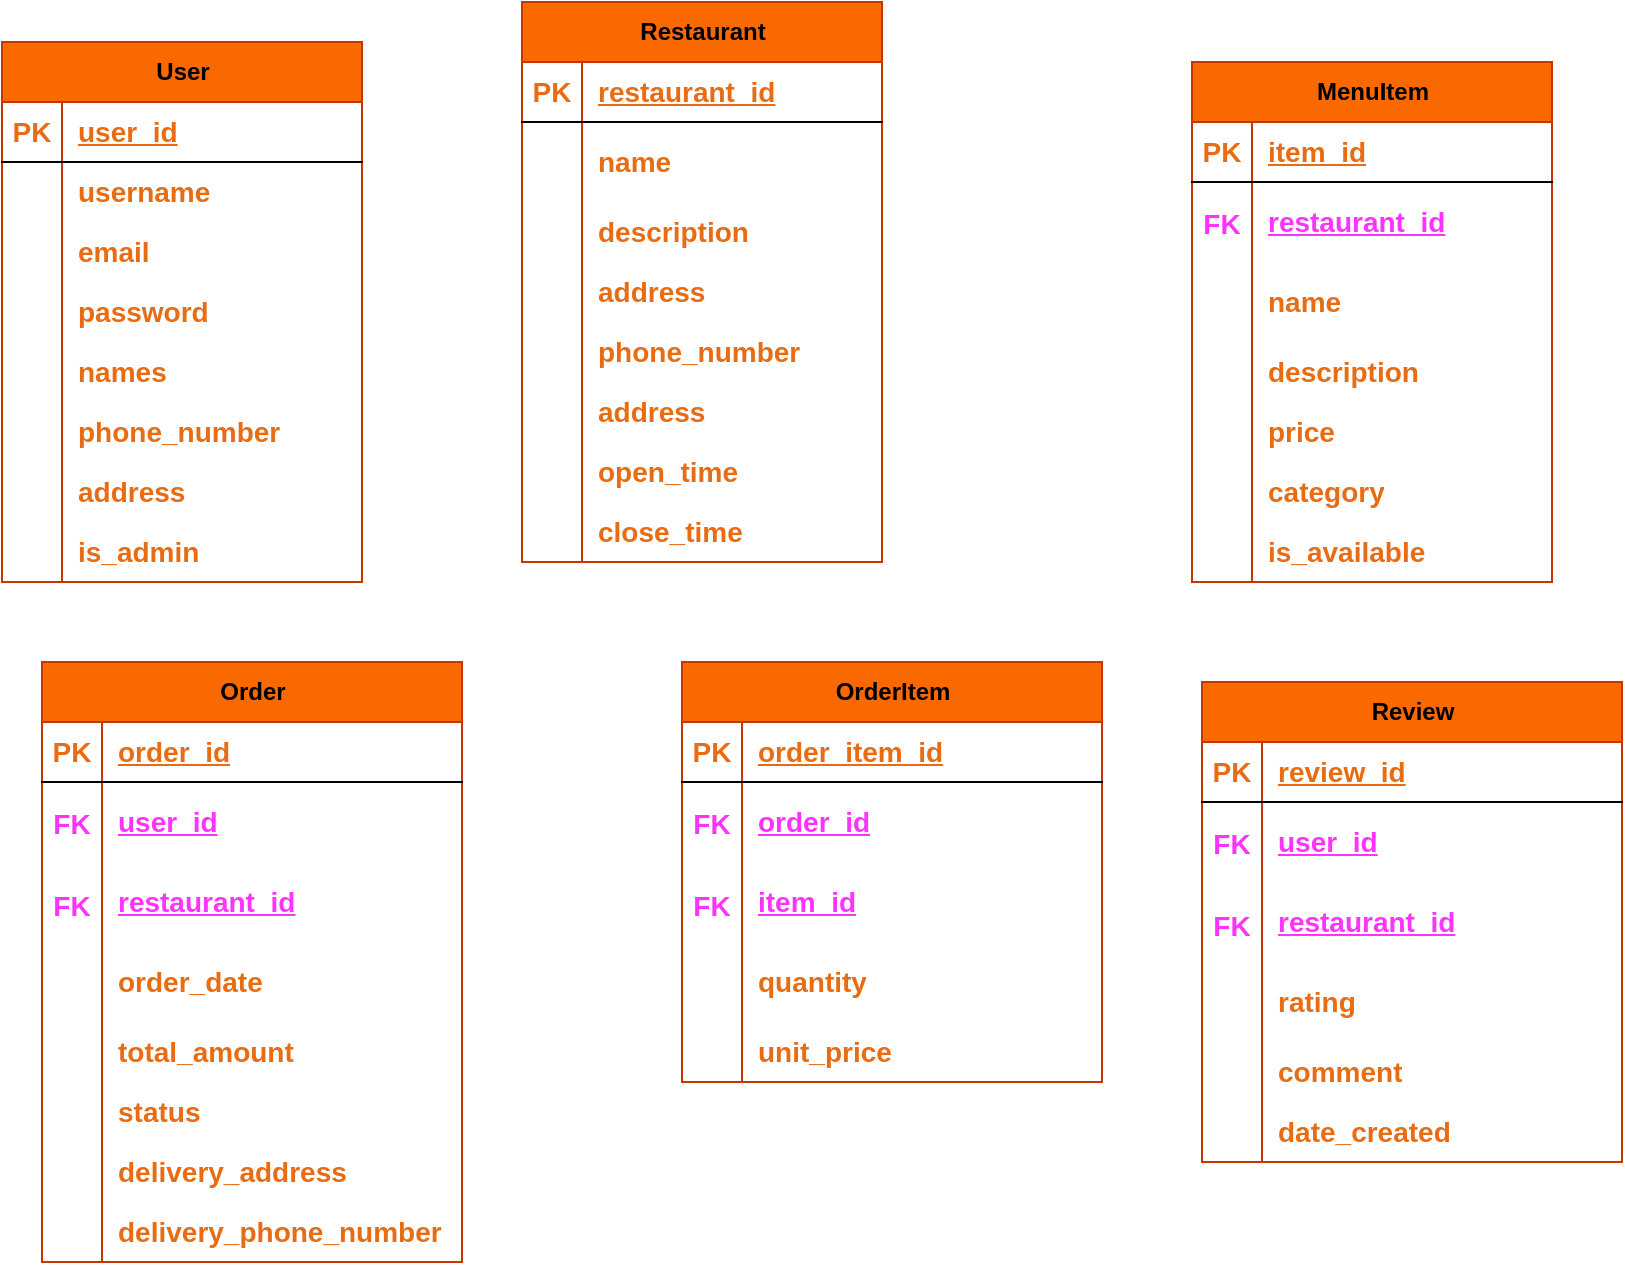 <mxfile version="24.2.3" type="github">
  <diagram name="Page-1" id="444TVeX7aOI_vazG1xCr">
    <mxGraphModel dx="1434" dy="738" grid="1" gridSize="10" guides="1" tooltips="1" connect="1" arrows="1" fold="1" page="1" pageScale="1" pageWidth="1169" pageHeight="827" math="0" shadow="0">
      <root>
        <mxCell id="0" />
        <mxCell id="1" parent="0" />
        <mxCell id="iY4X06cy9i-8JK4xwZam-1" value="User" style="shape=table;startSize=30;container=1;collapsible=1;childLayout=tableLayout;fixedRows=1;rowLines=0;fontStyle=1;align=center;resizeLast=1;html=1;fillColor=#fa6800;strokeColor=#C73500;fontColor=#000000;" vertex="1" parent="1">
          <mxGeometry x="70" y="90" width="180" height="270" as="geometry">
            <mxRectangle x="70" y="90" width="70" height="30" as="alternateBounds" />
          </mxGeometry>
        </mxCell>
        <mxCell id="iY4X06cy9i-8JK4xwZam-2" value="" style="shape=tableRow;horizontal=0;startSize=0;swimlaneHead=0;swimlaneBody=0;fillColor=none;collapsible=0;dropTarget=0;points=[[0,0.5],[1,0.5]];portConstraint=eastwest;top=0;left=0;right=0;bottom=1;" vertex="1" parent="iY4X06cy9i-8JK4xwZam-1">
          <mxGeometry y="30" width="180" height="30" as="geometry" />
        </mxCell>
        <mxCell id="iY4X06cy9i-8JK4xwZam-3" value="PK" style="shape=partialRectangle;connectable=0;fillColor=none;top=0;left=0;bottom=0;right=0;fontStyle=1;overflow=hidden;whiteSpace=wrap;html=1;fontColor=#e96b12;fontSize=14;" vertex="1" parent="iY4X06cy9i-8JK4xwZam-2">
          <mxGeometry width="30" height="30" as="geometry">
            <mxRectangle width="30" height="30" as="alternateBounds" />
          </mxGeometry>
        </mxCell>
        <mxCell id="iY4X06cy9i-8JK4xwZam-4" value="user_id" style="shape=partialRectangle;connectable=0;fillColor=none;top=0;left=0;bottom=0;right=0;align=left;spacingLeft=6;fontStyle=5;overflow=hidden;whiteSpace=wrap;html=1;fontColor=#e96b12;fontSize=14;" vertex="1" parent="iY4X06cy9i-8JK4xwZam-2">
          <mxGeometry x="30" width="150" height="30" as="geometry">
            <mxRectangle width="150" height="30" as="alternateBounds" />
          </mxGeometry>
        </mxCell>
        <mxCell id="iY4X06cy9i-8JK4xwZam-5" value="" style="shape=tableRow;horizontal=0;startSize=0;swimlaneHead=0;swimlaneBody=0;fillColor=none;collapsible=0;dropTarget=0;points=[[0,0.5],[1,0.5]];portConstraint=eastwest;top=0;left=0;right=0;bottom=0;" vertex="1" parent="iY4X06cy9i-8JK4xwZam-1">
          <mxGeometry y="60" width="180" height="30" as="geometry" />
        </mxCell>
        <mxCell id="iY4X06cy9i-8JK4xwZam-6" value="" style="shape=partialRectangle;connectable=0;fillColor=none;top=0;left=0;bottom=0;right=0;editable=1;overflow=hidden;whiteSpace=wrap;html=1;" vertex="1" parent="iY4X06cy9i-8JK4xwZam-5">
          <mxGeometry width="30" height="30" as="geometry">
            <mxRectangle width="30" height="30" as="alternateBounds" />
          </mxGeometry>
        </mxCell>
        <mxCell id="iY4X06cy9i-8JK4xwZam-7" value="username" style="shape=partialRectangle;connectable=0;fillColor=none;top=0;left=0;bottom=0;right=0;align=left;spacingLeft=6;overflow=hidden;whiteSpace=wrap;html=1;fontStyle=1;fontColor=#e96b12;fontSize=14;" vertex="1" parent="iY4X06cy9i-8JK4xwZam-5">
          <mxGeometry x="30" width="150" height="30" as="geometry">
            <mxRectangle width="150" height="30" as="alternateBounds" />
          </mxGeometry>
        </mxCell>
        <mxCell id="iY4X06cy9i-8JK4xwZam-8" value="" style="shape=tableRow;horizontal=0;startSize=0;swimlaneHead=0;swimlaneBody=0;fillColor=none;collapsible=0;dropTarget=0;points=[[0,0.5],[1,0.5]];portConstraint=eastwest;top=0;left=0;right=0;bottom=0;" vertex="1" parent="iY4X06cy9i-8JK4xwZam-1">
          <mxGeometry y="90" width="180" height="30" as="geometry" />
        </mxCell>
        <mxCell id="iY4X06cy9i-8JK4xwZam-9" value="" style="shape=partialRectangle;connectable=0;fillColor=none;top=0;left=0;bottom=0;right=0;editable=1;overflow=hidden;whiteSpace=wrap;html=1;" vertex="1" parent="iY4X06cy9i-8JK4xwZam-8">
          <mxGeometry width="30" height="30" as="geometry">
            <mxRectangle width="30" height="30" as="alternateBounds" />
          </mxGeometry>
        </mxCell>
        <mxCell id="iY4X06cy9i-8JK4xwZam-10" value="email" style="shape=partialRectangle;connectable=0;fillColor=none;top=0;left=0;bottom=0;right=0;align=left;spacingLeft=6;overflow=hidden;whiteSpace=wrap;html=1;fontStyle=1;fontColor=#e96b12;fontSize=14;" vertex="1" parent="iY4X06cy9i-8JK4xwZam-8">
          <mxGeometry x="30" width="150" height="30" as="geometry">
            <mxRectangle width="150" height="30" as="alternateBounds" />
          </mxGeometry>
        </mxCell>
        <mxCell id="iY4X06cy9i-8JK4xwZam-14" value="" style="shape=tableRow;horizontal=0;startSize=0;swimlaneHead=0;swimlaneBody=0;fillColor=none;collapsible=0;dropTarget=0;points=[[0,0.5],[1,0.5]];portConstraint=eastwest;top=0;left=0;right=0;bottom=0;" vertex="1" parent="iY4X06cy9i-8JK4xwZam-1">
          <mxGeometry y="120" width="180" height="30" as="geometry" />
        </mxCell>
        <mxCell id="iY4X06cy9i-8JK4xwZam-15" value="" style="shape=partialRectangle;connectable=0;fillColor=none;top=0;left=0;bottom=0;right=0;editable=1;overflow=hidden;whiteSpace=wrap;html=1;" vertex="1" parent="iY4X06cy9i-8JK4xwZam-14">
          <mxGeometry width="30" height="30" as="geometry">
            <mxRectangle width="30" height="30" as="alternateBounds" />
          </mxGeometry>
        </mxCell>
        <mxCell id="iY4X06cy9i-8JK4xwZam-16" value="password" style="shape=partialRectangle;connectable=0;fillColor=none;top=0;left=0;bottom=0;right=0;align=left;spacingLeft=6;overflow=hidden;whiteSpace=wrap;html=1;fontStyle=1;fontColor=#e96b12;fontSize=14;" vertex="1" parent="iY4X06cy9i-8JK4xwZam-14">
          <mxGeometry x="30" width="150" height="30" as="geometry">
            <mxRectangle width="150" height="30" as="alternateBounds" />
          </mxGeometry>
        </mxCell>
        <mxCell id="iY4X06cy9i-8JK4xwZam-17" value="" style="shape=tableRow;horizontal=0;startSize=0;swimlaneHead=0;swimlaneBody=0;fillColor=none;collapsible=0;dropTarget=0;points=[[0,0.5],[1,0.5]];portConstraint=eastwest;top=0;left=0;right=0;bottom=0;" vertex="1" parent="iY4X06cy9i-8JK4xwZam-1">
          <mxGeometry y="150" width="180" height="30" as="geometry" />
        </mxCell>
        <mxCell id="iY4X06cy9i-8JK4xwZam-18" value="" style="shape=partialRectangle;connectable=0;fillColor=none;top=0;left=0;bottom=0;right=0;editable=1;overflow=hidden;whiteSpace=wrap;html=1;" vertex="1" parent="iY4X06cy9i-8JK4xwZam-17">
          <mxGeometry width="30" height="30" as="geometry">
            <mxRectangle width="30" height="30" as="alternateBounds" />
          </mxGeometry>
        </mxCell>
        <mxCell id="iY4X06cy9i-8JK4xwZam-19" value="names" style="shape=partialRectangle;connectable=0;fillColor=none;top=0;left=0;bottom=0;right=0;align=left;spacingLeft=6;overflow=hidden;whiteSpace=wrap;html=1;fontStyle=1;fontColor=#e96b12;fontSize=14;" vertex="1" parent="iY4X06cy9i-8JK4xwZam-17">
          <mxGeometry x="30" width="150" height="30" as="geometry">
            <mxRectangle width="150" height="30" as="alternateBounds" />
          </mxGeometry>
        </mxCell>
        <mxCell id="iY4X06cy9i-8JK4xwZam-20" value="" style="shape=tableRow;horizontal=0;startSize=0;swimlaneHead=0;swimlaneBody=0;fillColor=none;collapsible=0;dropTarget=0;points=[[0,0.5],[1,0.5]];portConstraint=eastwest;top=0;left=0;right=0;bottom=0;" vertex="1" parent="iY4X06cy9i-8JK4xwZam-1">
          <mxGeometry y="180" width="180" height="30" as="geometry" />
        </mxCell>
        <mxCell id="iY4X06cy9i-8JK4xwZam-21" value="" style="shape=partialRectangle;connectable=0;fillColor=none;top=0;left=0;bottom=0;right=0;editable=1;overflow=hidden;whiteSpace=wrap;html=1;" vertex="1" parent="iY4X06cy9i-8JK4xwZam-20">
          <mxGeometry width="30" height="30" as="geometry">
            <mxRectangle width="30" height="30" as="alternateBounds" />
          </mxGeometry>
        </mxCell>
        <mxCell id="iY4X06cy9i-8JK4xwZam-22" value="phone_number" style="shape=partialRectangle;connectable=0;fillColor=none;top=0;left=0;bottom=0;right=0;align=left;spacingLeft=6;overflow=hidden;whiteSpace=wrap;html=1;fontStyle=1;fontColor=#e96b12;fontSize=14;" vertex="1" parent="iY4X06cy9i-8JK4xwZam-20">
          <mxGeometry x="30" width="150" height="30" as="geometry">
            <mxRectangle width="150" height="30" as="alternateBounds" />
          </mxGeometry>
        </mxCell>
        <mxCell id="iY4X06cy9i-8JK4xwZam-11" value="" style="shape=tableRow;horizontal=0;startSize=0;swimlaneHead=0;swimlaneBody=0;fillColor=none;collapsible=0;dropTarget=0;points=[[0,0.5],[1,0.5]];portConstraint=eastwest;top=0;left=0;right=0;bottom=0;" vertex="1" parent="iY4X06cy9i-8JK4xwZam-1">
          <mxGeometry y="210" width="180" height="30" as="geometry" />
        </mxCell>
        <mxCell id="iY4X06cy9i-8JK4xwZam-12" value="" style="shape=partialRectangle;connectable=0;fillColor=none;top=0;left=0;bottom=0;right=0;editable=1;overflow=hidden;whiteSpace=wrap;html=1;" vertex="1" parent="iY4X06cy9i-8JK4xwZam-11">
          <mxGeometry width="30" height="30" as="geometry">
            <mxRectangle width="30" height="30" as="alternateBounds" />
          </mxGeometry>
        </mxCell>
        <mxCell id="iY4X06cy9i-8JK4xwZam-13" value="address" style="shape=partialRectangle;connectable=0;fillColor=none;top=0;left=0;bottom=0;right=0;align=left;spacingLeft=6;overflow=hidden;whiteSpace=wrap;html=1;fontStyle=1;fontColor=#e96b12;fontSize=14;" vertex="1" parent="iY4X06cy9i-8JK4xwZam-11">
          <mxGeometry x="30" width="150" height="30" as="geometry">
            <mxRectangle width="150" height="30" as="alternateBounds" />
          </mxGeometry>
        </mxCell>
        <mxCell id="iY4X06cy9i-8JK4xwZam-23" value="" style="shape=tableRow;horizontal=0;startSize=0;swimlaneHead=0;swimlaneBody=0;fillColor=none;collapsible=0;dropTarget=0;points=[[0,0.5],[1,0.5]];portConstraint=eastwest;top=0;left=0;right=0;bottom=0;" vertex="1" parent="iY4X06cy9i-8JK4xwZam-1">
          <mxGeometry y="240" width="180" height="30" as="geometry" />
        </mxCell>
        <mxCell id="iY4X06cy9i-8JK4xwZam-24" value="" style="shape=partialRectangle;connectable=0;fillColor=none;top=0;left=0;bottom=0;right=0;editable=1;overflow=hidden;whiteSpace=wrap;html=1;" vertex="1" parent="iY4X06cy9i-8JK4xwZam-23">
          <mxGeometry width="30" height="30" as="geometry">
            <mxRectangle width="30" height="30" as="alternateBounds" />
          </mxGeometry>
        </mxCell>
        <mxCell id="iY4X06cy9i-8JK4xwZam-25" value="is_admin" style="shape=partialRectangle;connectable=0;fillColor=none;top=0;left=0;bottom=0;right=0;align=left;spacingLeft=6;overflow=hidden;whiteSpace=wrap;html=1;fontStyle=1;fontColor=#e96b12;fontSize=14;" vertex="1" parent="iY4X06cy9i-8JK4xwZam-23">
          <mxGeometry x="30" width="150" height="30" as="geometry">
            <mxRectangle width="150" height="30" as="alternateBounds" />
          </mxGeometry>
        </mxCell>
        <mxCell id="iY4X06cy9i-8JK4xwZam-26" value="Restaurant" style="shape=table;startSize=30;container=1;collapsible=1;childLayout=tableLayout;fixedRows=1;rowLines=0;fontStyle=1;align=center;resizeLast=1;html=1;fillColor=#fa6800;strokeColor=#C73500;fontColor=#000000;" vertex="1" parent="1">
          <mxGeometry x="330" y="70" width="180" height="280" as="geometry">
            <mxRectangle x="70" y="90" width="70" height="30" as="alternateBounds" />
          </mxGeometry>
        </mxCell>
        <mxCell id="iY4X06cy9i-8JK4xwZam-27" value="" style="shape=tableRow;horizontal=0;startSize=0;swimlaneHead=0;swimlaneBody=0;fillColor=none;collapsible=0;dropTarget=0;points=[[0,0.5],[1,0.5]];portConstraint=eastwest;top=0;left=0;right=0;bottom=1;" vertex="1" parent="iY4X06cy9i-8JK4xwZam-26">
          <mxGeometry y="30" width="180" height="30" as="geometry" />
        </mxCell>
        <mxCell id="iY4X06cy9i-8JK4xwZam-28" value="PK" style="shape=partialRectangle;connectable=0;fillColor=none;top=0;left=0;bottom=0;right=0;fontStyle=1;overflow=hidden;whiteSpace=wrap;html=1;fontColor=#e96b12;fontSize=14;" vertex="1" parent="iY4X06cy9i-8JK4xwZam-27">
          <mxGeometry width="30" height="30" as="geometry">
            <mxRectangle width="30" height="30" as="alternateBounds" />
          </mxGeometry>
        </mxCell>
        <mxCell id="iY4X06cy9i-8JK4xwZam-29" value="restaurant_id" style="shape=partialRectangle;connectable=0;fillColor=none;top=0;left=0;bottom=0;right=0;align=left;spacingLeft=6;fontStyle=5;overflow=hidden;whiteSpace=wrap;html=1;fontColor=#e96b12;fontSize=14;" vertex="1" parent="iY4X06cy9i-8JK4xwZam-27">
          <mxGeometry x="30" width="150" height="30" as="geometry">
            <mxRectangle width="150" height="30" as="alternateBounds" />
          </mxGeometry>
        </mxCell>
        <mxCell id="iY4X06cy9i-8JK4xwZam-30" value="" style="shape=tableRow;horizontal=0;startSize=0;swimlaneHead=0;swimlaneBody=0;fillColor=none;collapsible=0;dropTarget=0;points=[[0,0.5],[1,0.5]];portConstraint=eastwest;top=0;left=0;right=0;bottom=0;" vertex="1" parent="iY4X06cy9i-8JK4xwZam-26">
          <mxGeometry y="60" width="180" height="40" as="geometry" />
        </mxCell>
        <mxCell id="iY4X06cy9i-8JK4xwZam-31" value="" style="shape=partialRectangle;connectable=0;fillColor=none;top=0;left=0;bottom=0;right=0;editable=1;overflow=hidden;whiteSpace=wrap;html=1;" vertex="1" parent="iY4X06cy9i-8JK4xwZam-30">
          <mxGeometry width="30" height="40" as="geometry">
            <mxRectangle width="30" height="40" as="alternateBounds" />
          </mxGeometry>
        </mxCell>
        <mxCell id="iY4X06cy9i-8JK4xwZam-32" value="name" style="shape=partialRectangle;connectable=0;fillColor=none;top=0;left=0;bottom=0;right=0;align=left;spacingLeft=6;overflow=hidden;whiteSpace=wrap;html=1;fontStyle=1;fontColor=#e96b12;fontSize=14;" vertex="1" parent="iY4X06cy9i-8JK4xwZam-30">
          <mxGeometry x="30" width="150" height="40" as="geometry">
            <mxRectangle width="150" height="40" as="alternateBounds" />
          </mxGeometry>
        </mxCell>
        <mxCell id="iY4X06cy9i-8JK4xwZam-33" value="" style="shape=tableRow;horizontal=0;startSize=0;swimlaneHead=0;swimlaneBody=0;fillColor=none;collapsible=0;dropTarget=0;points=[[0,0.5],[1,0.5]];portConstraint=eastwest;top=0;left=0;right=0;bottom=0;" vertex="1" parent="iY4X06cy9i-8JK4xwZam-26">
          <mxGeometry y="100" width="180" height="30" as="geometry" />
        </mxCell>
        <mxCell id="iY4X06cy9i-8JK4xwZam-34" value="" style="shape=partialRectangle;connectable=0;fillColor=none;top=0;left=0;bottom=0;right=0;editable=1;overflow=hidden;whiteSpace=wrap;html=1;" vertex="1" parent="iY4X06cy9i-8JK4xwZam-33">
          <mxGeometry width="30" height="30" as="geometry">
            <mxRectangle width="30" height="30" as="alternateBounds" />
          </mxGeometry>
        </mxCell>
        <mxCell id="iY4X06cy9i-8JK4xwZam-35" value="description" style="shape=partialRectangle;connectable=0;fillColor=none;top=0;left=0;bottom=0;right=0;align=left;spacingLeft=6;overflow=hidden;whiteSpace=wrap;html=1;fontStyle=1;fontColor=#e96b12;fontSize=14;" vertex="1" parent="iY4X06cy9i-8JK4xwZam-33">
          <mxGeometry x="30" width="150" height="30" as="geometry">
            <mxRectangle width="150" height="30" as="alternateBounds" />
          </mxGeometry>
        </mxCell>
        <mxCell id="iY4X06cy9i-8JK4xwZam-36" value="" style="shape=tableRow;horizontal=0;startSize=0;swimlaneHead=0;swimlaneBody=0;fillColor=none;collapsible=0;dropTarget=0;points=[[0,0.5],[1,0.5]];portConstraint=eastwest;top=0;left=0;right=0;bottom=0;" vertex="1" parent="iY4X06cy9i-8JK4xwZam-26">
          <mxGeometry y="130" width="180" height="30" as="geometry" />
        </mxCell>
        <mxCell id="iY4X06cy9i-8JK4xwZam-37" value="" style="shape=partialRectangle;connectable=0;fillColor=none;top=0;left=0;bottom=0;right=0;editable=1;overflow=hidden;whiteSpace=wrap;html=1;" vertex="1" parent="iY4X06cy9i-8JK4xwZam-36">
          <mxGeometry width="30" height="30" as="geometry">
            <mxRectangle width="30" height="30" as="alternateBounds" />
          </mxGeometry>
        </mxCell>
        <mxCell id="iY4X06cy9i-8JK4xwZam-38" value="address" style="shape=partialRectangle;connectable=0;fillColor=none;top=0;left=0;bottom=0;right=0;align=left;spacingLeft=6;overflow=hidden;whiteSpace=wrap;html=1;fontStyle=1;fontColor=#e96b12;fontSize=14;" vertex="1" parent="iY4X06cy9i-8JK4xwZam-36">
          <mxGeometry x="30" width="150" height="30" as="geometry">
            <mxRectangle width="150" height="30" as="alternateBounds" />
          </mxGeometry>
        </mxCell>
        <mxCell id="iY4X06cy9i-8JK4xwZam-42" value="" style="shape=tableRow;horizontal=0;startSize=0;swimlaneHead=0;swimlaneBody=0;fillColor=none;collapsible=0;dropTarget=0;points=[[0,0.5],[1,0.5]];portConstraint=eastwest;top=0;left=0;right=0;bottom=0;" vertex="1" parent="iY4X06cy9i-8JK4xwZam-26">
          <mxGeometry y="160" width="180" height="30" as="geometry" />
        </mxCell>
        <mxCell id="iY4X06cy9i-8JK4xwZam-43" value="" style="shape=partialRectangle;connectable=0;fillColor=none;top=0;left=0;bottom=0;right=0;editable=1;overflow=hidden;whiteSpace=wrap;html=1;" vertex="1" parent="iY4X06cy9i-8JK4xwZam-42">
          <mxGeometry width="30" height="30" as="geometry">
            <mxRectangle width="30" height="30" as="alternateBounds" />
          </mxGeometry>
        </mxCell>
        <mxCell id="iY4X06cy9i-8JK4xwZam-44" value="phone_number" style="shape=partialRectangle;connectable=0;fillColor=none;top=0;left=0;bottom=0;right=0;align=left;spacingLeft=6;overflow=hidden;whiteSpace=wrap;html=1;fontStyle=1;fontColor=#e96b12;fontSize=14;" vertex="1" parent="iY4X06cy9i-8JK4xwZam-42">
          <mxGeometry x="30" width="150" height="30" as="geometry">
            <mxRectangle width="150" height="30" as="alternateBounds" />
          </mxGeometry>
        </mxCell>
        <mxCell id="iY4X06cy9i-8JK4xwZam-45" value="" style="shape=tableRow;horizontal=0;startSize=0;swimlaneHead=0;swimlaneBody=0;fillColor=none;collapsible=0;dropTarget=0;points=[[0,0.5],[1,0.5]];portConstraint=eastwest;top=0;left=0;right=0;bottom=0;" vertex="1" parent="iY4X06cy9i-8JK4xwZam-26">
          <mxGeometry y="190" width="180" height="30" as="geometry" />
        </mxCell>
        <mxCell id="iY4X06cy9i-8JK4xwZam-46" value="" style="shape=partialRectangle;connectable=0;fillColor=none;top=0;left=0;bottom=0;right=0;editable=1;overflow=hidden;whiteSpace=wrap;html=1;" vertex="1" parent="iY4X06cy9i-8JK4xwZam-45">
          <mxGeometry width="30" height="30" as="geometry">
            <mxRectangle width="30" height="30" as="alternateBounds" />
          </mxGeometry>
        </mxCell>
        <mxCell id="iY4X06cy9i-8JK4xwZam-47" value="address" style="shape=partialRectangle;connectable=0;fillColor=none;top=0;left=0;bottom=0;right=0;align=left;spacingLeft=6;overflow=hidden;whiteSpace=wrap;html=1;fontStyle=1;fontColor=#e96b12;fontSize=14;" vertex="1" parent="iY4X06cy9i-8JK4xwZam-45">
          <mxGeometry x="30" width="150" height="30" as="geometry">
            <mxRectangle width="150" height="30" as="alternateBounds" />
          </mxGeometry>
        </mxCell>
        <mxCell id="iY4X06cy9i-8JK4xwZam-48" value="" style="shape=tableRow;horizontal=0;startSize=0;swimlaneHead=0;swimlaneBody=0;fillColor=none;collapsible=0;dropTarget=0;points=[[0,0.5],[1,0.5]];portConstraint=eastwest;top=0;left=0;right=0;bottom=0;" vertex="1" parent="iY4X06cy9i-8JK4xwZam-26">
          <mxGeometry y="220" width="180" height="30" as="geometry" />
        </mxCell>
        <mxCell id="iY4X06cy9i-8JK4xwZam-49" value="" style="shape=partialRectangle;connectable=0;fillColor=none;top=0;left=0;bottom=0;right=0;editable=1;overflow=hidden;whiteSpace=wrap;html=1;" vertex="1" parent="iY4X06cy9i-8JK4xwZam-48">
          <mxGeometry width="30" height="30" as="geometry">
            <mxRectangle width="30" height="30" as="alternateBounds" />
          </mxGeometry>
        </mxCell>
        <mxCell id="iY4X06cy9i-8JK4xwZam-50" value="open_time" style="shape=partialRectangle;connectable=0;fillColor=none;top=0;left=0;bottom=0;right=0;align=left;spacingLeft=6;overflow=hidden;whiteSpace=wrap;html=1;fontStyle=1;fontColor=#e96b12;fontSize=14;" vertex="1" parent="iY4X06cy9i-8JK4xwZam-48">
          <mxGeometry x="30" width="150" height="30" as="geometry">
            <mxRectangle width="150" height="30" as="alternateBounds" />
          </mxGeometry>
        </mxCell>
        <mxCell id="iY4X06cy9i-8JK4xwZam-51" value="" style="shape=tableRow;horizontal=0;startSize=0;swimlaneHead=0;swimlaneBody=0;fillColor=none;collapsible=0;dropTarget=0;points=[[0,0.5],[1,0.5]];portConstraint=eastwest;top=0;left=0;right=0;bottom=0;" vertex="1" parent="iY4X06cy9i-8JK4xwZam-26">
          <mxGeometry y="250" width="180" height="30" as="geometry" />
        </mxCell>
        <mxCell id="iY4X06cy9i-8JK4xwZam-52" value="" style="shape=partialRectangle;connectable=0;fillColor=none;top=0;left=0;bottom=0;right=0;editable=1;overflow=hidden;whiteSpace=wrap;html=1;" vertex="1" parent="iY4X06cy9i-8JK4xwZam-51">
          <mxGeometry width="30" height="30" as="geometry">
            <mxRectangle width="30" height="30" as="alternateBounds" />
          </mxGeometry>
        </mxCell>
        <mxCell id="iY4X06cy9i-8JK4xwZam-53" value="close_time" style="shape=partialRectangle;connectable=0;fillColor=none;top=0;left=0;bottom=0;right=0;align=left;spacingLeft=6;overflow=hidden;whiteSpace=wrap;html=1;fontStyle=1;fontColor=#e96b12;fontSize=14;" vertex="1" parent="iY4X06cy9i-8JK4xwZam-51">
          <mxGeometry x="30" width="150" height="30" as="geometry">
            <mxRectangle width="150" height="30" as="alternateBounds" />
          </mxGeometry>
        </mxCell>
        <mxCell id="iY4X06cy9i-8JK4xwZam-143" value="" style="group" vertex="1" connectable="0" parent="1">
          <mxGeometry x="665" y="100" width="180" height="260" as="geometry" />
        </mxCell>
        <mxCell id="iY4X06cy9i-8JK4xwZam-54" value="MenuItem" style="shape=table;startSize=30;container=1;collapsible=1;childLayout=tableLayout;fixedRows=1;rowLines=0;fontStyle=1;align=center;resizeLast=1;html=1;fillColor=#fa6800;strokeColor=#C73500;fontColor=#000000;" vertex="1" parent="iY4X06cy9i-8JK4xwZam-143">
          <mxGeometry width="180" height="260" as="geometry">
            <mxRectangle x="70" y="90" width="70" height="30" as="alternateBounds" />
          </mxGeometry>
        </mxCell>
        <mxCell id="iY4X06cy9i-8JK4xwZam-55" value="" style="shape=tableRow;horizontal=0;startSize=0;swimlaneHead=0;swimlaneBody=0;fillColor=none;collapsible=0;dropTarget=0;points=[[0,0.5],[1,0.5]];portConstraint=eastwest;top=0;left=0;right=0;bottom=1;" vertex="1" parent="iY4X06cy9i-8JK4xwZam-54">
          <mxGeometry y="30" width="180" height="30" as="geometry" />
        </mxCell>
        <mxCell id="iY4X06cy9i-8JK4xwZam-56" value="PK" style="shape=partialRectangle;connectable=0;fillColor=none;top=0;left=0;bottom=0;right=0;fontStyle=1;overflow=hidden;whiteSpace=wrap;html=1;fontSize=14;fontColor=#e96b12;" vertex="1" parent="iY4X06cy9i-8JK4xwZam-55">
          <mxGeometry width="30" height="30" as="geometry">
            <mxRectangle width="30" height="30" as="alternateBounds" />
          </mxGeometry>
        </mxCell>
        <mxCell id="iY4X06cy9i-8JK4xwZam-57" value="item_id" style="shape=partialRectangle;connectable=0;fillColor=none;top=0;left=0;bottom=0;right=0;align=left;spacingLeft=6;fontStyle=5;overflow=hidden;whiteSpace=wrap;html=1;fontSize=14;fontColor=#e96b12;" vertex="1" parent="iY4X06cy9i-8JK4xwZam-55">
          <mxGeometry x="30" width="150" height="30" as="geometry">
            <mxRectangle width="150" height="30" as="alternateBounds" />
          </mxGeometry>
        </mxCell>
        <mxCell id="iY4X06cy9i-8JK4xwZam-79" value="" style="shape=tableRow;horizontal=0;startSize=0;swimlaneHead=0;swimlaneBody=0;fillColor=none;collapsible=0;dropTarget=0;points=[[0,0.5],[1,0.5]];portConstraint=eastwest;top=0;left=0;right=0;bottom=0;" vertex="1" parent="iY4X06cy9i-8JK4xwZam-54">
          <mxGeometry y="60" width="180" height="40" as="geometry" />
        </mxCell>
        <mxCell id="iY4X06cy9i-8JK4xwZam-80" value="" style="shape=partialRectangle;connectable=0;fillColor=none;top=0;left=0;bottom=0;right=0;editable=1;overflow=hidden;whiteSpace=wrap;html=1;" vertex="1" parent="iY4X06cy9i-8JK4xwZam-79">
          <mxGeometry width="30" height="40" as="geometry">
            <mxRectangle width="30" height="40" as="alternateBounds" />
          </mxGeometry>
        </mxCell>
        <mxCell id="iY4X06cy9i-8JK4xwZam-81" value="&lt;span style=&quot;text-decoration-line: underline; font-size: 14px;&quot;&gt;restaurant_id&lt;/span&gt;" style="shape=partialRectangle;connectable=0;fillColor=none;top=0;left=0;bottom=0;right=0;align=left;spacingLeft=6;overflow=hidden;whiteSpace=wrap;html=1;fontStyle=1;fontSize=14;fontColor=#FF33FF;" vertex="1" parent="iY4X06cy9i-8JK4xwZam-79">
          <mxGeometry x="30" width="150" height="40" as="geometry">
            <mxRectangle width="150" height="40" as="alternateBounds" />
          </mxGeometry>
        </mxCell>
        <mxCell id="iY4X06cy9i-8JK4xwZam-58" value="" style="shape=tableRow;horizontal=0;startSize=0;swimlaneHead=0;swimlaneBody=0;fillColor=none;collapsible=0;dropTarget=0;points=[[0,0.5],[1,0.5]];portConstraint=eastwest;top=0;left=0;right=0;bottom=0;" vertex="1" parent="iY4X06cy9i-8JK4xwZam-54">
          <mxGeometry y="100" width="180" height="40" as="geometry" />
        </mxCell>
        <mxCell id="iY4X06cy9i-8JK4xwZam-59" value="" style="shape=partialRectangle;connectable=0;fillColor=none;top=0;left=0;bottom=0;right=0;editable=1;overflow=hidden;whiteSpace=wrap;html=1;" vertex="1" parent="iY4X06cy9i-8JK4xwZam-58">
          <mxGeometry width="30" height="40" as="geometry">
            <mxRectangle width="30" height="40" as="alternateBounds" />
          </mxGeometry>
        </mxCell>
        <mxCell id="iY4X06cy9i-8JK4xwZam-60" value="name" style="shape=partialRectangle;connectable=0;fillColor=none;top=0;left=0;bottom=0;right=0;align=left;spacingLeft=6;overflow=hidden;whiteSpace=wrap;html=1;fontStyle=1;fontSize=14;fontColor=#e96b12;" vertex="1" parent="iY4X06cy9i-8JK4xwZam-58">
          <mxGeometry x="30" width="150" height="40" as="geometry">
            <mxRectangle width="150" height="40" as="alternateBounds" />
          </mxGeometry>
        </mxCell>
        <mxCell id="iY4X06cy9i-8JK4xwZam-61" value="" style="shape=tableRow;horizontal=0;startSize=0;swimlaneHead=0;swimlaneBody=0;fillColor=none;collapsible=0;dropTarget=0;points=[[0,0.5],[1,0.5]];portConstraint=eastwest;top=0;left=0;right=0;bottom=0;" vertex="1" parent="iY4X06cy9i-8JK4xwZam-54">
          <mxGeometry y="140" width="180" height="30" as="geometry" />
        </mxCell>
        <mxCell id="iY4X06cy9i-8JK4xwZam-62" value="" style="shape=partialRectangle;connectable=0;fillColor=none;top=0;left=0;bottom=0;right=0;editable=1;overflow=hidden;whiteSpace=wrap;html=1;" vertex="1" parent="iY4X06cy9i-8JK4xwZam-61">
          <mxGeometry width="30" height="30" as="geometry">
            <mxRectangle width="30" height="30" as="alternateBounds" />
          </mxGeometry>
        </mxCell>
        <mxCell id="iY4X06cy9i-8JK4xwZam-63" value="description" style="shape=partialRectangle;connectable=0;fillColor=none;top=0;left=0;bottom=0;right=0;align=left;spacingLeft=6;overflow=hidden;whiteSpace=wrap;html=1;fontStyle=1;fontSize=14;fontColor=#e96b12;" vertex="1" parent="iY4X06cy9i-8JK4xwZam-61">
          <mxGeometry x="30" width="150" height="30" as="geometry">
            <mxRectangle width="150" height="30" as="alternateBounds" />
          </mxGeometry>
        </mxCell>
        <mxCell id="iY4X06cy9i-8JK4xwZam-64" value="" style="shape=tableRow;horizontal=0;startSize=0;swimlaneHead=0;swimlaneBody=0;fillColor=none;collapsible=0;dropTarget=0;points=[[0,0.5],[1,0.5]];portConstraint=eastwest;top=0;left=0;right=0;bottom=0;" vertex="1" parent="iY4X06cy9i-8JK4xwZam-54">
          <mxGeometry y="170" width="180" height="30" as="geometry" />
        </mxCell>
        <mxCell id="iY4X06cy9i-8JK4xwZam-65" value="" style="shape=partialRectangle;connectable=0;fillColor=none;top=0;left=0;bottom=0;right=0;editable=1;overflow=hidden;whiteSpace=wrap;html=1;" vertex="1" parent="iY4X06cy9i-8JK4xwZam-64">
          <mxGeometry width="30" height="30" as="geometry">
            <mxRectangle width="30" height="30" as="alternateBounds" />
          </mxGeometry>
        </mxCell>
        <mxCell id="iY4X06cy9i-8JK4xwZam-66" value="price" style="shape=partialRectangle;connectable=0;fillColor=none;top=0;left=0;bottom=0;right=0;align=left;spacingLeft=6;overflow=hidden;whiteSpace=wrap;html=1;fontStyle=1;fontSize=14;fontColor=#e96b12;" vertex="1" parent="iY4X06cy9i-8JK4xwZam-64">
          <mxGeometry x="30" width="150" height="30" as="geometry">
            <mxRectangle width="150" height="30" as="alternateBounds" />
          </mxGeometry>
        </mxCell>
        <mxCell id="iY4X06cy9i-8JK4xwZam-67" value="" style="shape=tableRow;horizontal=0;startSize=0;swimlaneHead=0;swimlaneBody=0;fillColor=none;collapsible=0;dropTarget=0;points=[[0,0.5],[1,0.5]];portConstraint=eastwest;top=0;left=0;right=0;bottom=0;" vertex="1" parent="iY4X06cy9i-8JK4xwZam-54">
          <mxGeometry y="200" width="180" height="30" as="geometry" />
        </mxCell>
        <mxCell id="iY4X06cy9i-8JK4xwZam-68" value="" style="shape=partialRectangle;connectable=0;fillColor=none;top=0;left=0;bottom=0;right=0;editable=1;overflow=hidden;whiteSpace=wrap;html=1;" vertex="1" parent="iY4X06cy9i-8JK4xwZam-67">
          <mxGeometry width="30" height="30" as="geometry">
            <mxRectangle width="30" height="30" as="alternateBounds" />
          </mxGeometry>
        </mxCell>
        <mxCell id="iY4X06cy9i-8JK4xwZam-69" value="category" style="shape=partialRectangle;connectable=0;fillColor=none;top=0;left=0;bottom=0;right=0;align=left;spacingLeft=6;overflow=hidden;whiteSpace=wrap;html=1;fontStyle=1;fontSize=14;fontColor=#e96b12;" vertex="1" parent="iY4X06cy9i-8JK4xwZam-67">
          <mxGeometry x="30" width="150" height="30" as="geometry">
            <mxRectangle width="150" height="30" as="alternateBounds" />
          </mxGeometry>
        </mxCell>
        <mxCell id="iY4X06cy9i-8JK4xwZam-70" value="" style="shape=tableRow;horizontal=0;startSize=0;swimlaneHead=0;swimlaneBody=0;fillColor=none;collapsible=0;dropTarget=0;points=[[0,0.5],[1,0.5]];portConstraint=eastwest;top=0;left=0;right=0;bottom=0;" vertex="1" parent="iY4X06cy9i-8JK4xwZam-54">
          <mxGeometry y="230" width="180" height="30" as="geometry" />
        </mxCell>
        <mxCell id="iY4X06cy9i-8JK4xwZam-71" value="" style="shape=partialRectangle;connectable=0;fillColor=none;top=0;left=0;bottom=0;right=0;editable=1;overflow=hidden;whiteSpace=wrap;html=1;" vertex="1" parent="iY4X06cy9i-8JK4xwZam-70">
          <mxGeometry width="30" height="30" as="geometry">
            <mxRectangle width="30" height="30" as="alternateBounds" />
          </mxGeometry>
        </mxCell>
        <mxCell id="iY4X06cy9i-8JK4xwZam-72" value="is_available" style="shape=partialRectangle;connectable=0;fillColor=none;top=0;left=0;bottom=0;right=0;align=left;spacingLeft=6;overflow=hidden;whiteSpace=wrap;html=1;fontStyle=1;fontSize=14;fontColor=#e96b12;" vertex="1" parent="iY4X06cy9i-8JK4xwZam-70">
          <mxGeometry x="30" width="150" height="30" as="geometry">
            <mxRectangle width="150" height="30" as="alternateBounds" />
          </mxGeometry>
        </mxCell>
        <mxCell id="iY4X06cy9i-8JK4xwZam-85" value="FK" style="shape=partialRectangle;connectable=0;fillColor=none;top=0;left=0;bottom=0;right=0;fontStyle=1;overflow=hidden;whiteSpace=wrap;html=1;fontSize=14;fontColor=#FF33FF;" vertex="1" parent="iY4X06cy9i-8JK4xwZam-143">
          <mxGeometry y="66" width="30" height="30" as="geometry">
            <mxRectangle width="30" height="30" as="alternateBounds" />
          </mxGeometry>
        </mxCell>
        <mxCell id="iY4X06cy9i-8JK4xwZam-144" value="" style="group" vertex="1" connectable="0" parent="1">
          <mxGeometry x="410" y="400" width="210" height="210" as="geometry" />
        </mxCell>
        <mxCell id="iY4X06cy9i-8JK4xwZam-116" value="OrderItem" style="shape=table;startSize=30;container=1;collapsible=1;childLayout=tableLayout;fixedRows=1;rowLines=0;fontStyle=1;align=center;resizeLast=1;html=1;fillColor=#fa6800;strokeColor=#C73500;fontColor=#000000;" vertex="1" parent="iY4X06cy9i-8JK4xwZam-144">
          <mxGeometry width="210" height="210" as="geometry">
            <mxRectangle x="70" y="90" width="70" height="30" as="alternateBounds" />
          </mxGeometry>
        </mxCell>
        <mxCell id="iY4X06cy9i-8JK4xwZam-117" value="" style="shape=tableRow;horizontal=0;startSize=0;swimlaneHead=0;swimlaneBody=0;fillColor=none;collapsible=0;dropTarget=0;points=[[0,0.5],[1,0.5]];portConstraint=eastwest;top=0;left=0;right=0;bottom=1;" vertex="1" parent="iY4X06cy9i-8JK4xwZam-116">
          <mxGeometry y="30" width="210" height="30" as="geometry" />
        </mxCell>
        <mxCell id="iY4X06cy9i-8JK4xwZam-118" value="PK" style="shape=partialRectangle;connectable=0;fillColor=none;top=0;left=0;bottom=0;right=0;fontStyle=1;overflow=hidden;whiteSpace=wrap;html=1;fontSize=14;fontColor=#e96b12;" vertex="1" parent="iY4X06cy9i-8JK4xwZam-117">
          <mxGeometry width="30" height="30" as="geometry">
            <mxRectangle width="30" height="30" as="alternateBounds" />
          </mxGeometry>
        </mxCell>
        <mxCell id="iY4X06cy9i-8JK4xwZam-119" value="order_item_id" style="shape=partialRectangle;connectable=0;fillColor=none;top=0;left=0;bottom=0;right=0;align=left;spacingLeft=6;fontStyle=5;overflow=hidden;whiteSpace=wrap;html=1;fontSize=14;fontColor=#e96b12;" vertex="1" parent="iY4X06cy9i-8JK4xwZam-117">
          <mxGeometry x="30" width="180" height="30" as="geometry">
            <mxRectangle width="180" height="30" as="alternateBounds" />
          </mxGeometry>
        </mxCell>
        <mxCell id="iY4X06cy9i-8JK4xwZam-120" value="" style="shape=tableRow;horizontal=0;startSize=0;swimlaneHead=0;swimlaneBody=0;fillColor=none;collapsible=0;dropTarget=0;points=[[0,0.5],[1,0.5]];portConstraint=eastwest;top=0;left=0;right=0;bottom=0;" vertex="1" parent="iY4X06cy9i-8JK4xwZam-116">
          <mxGeometry y="60" width="210" height="40" as="geometry" />
        </mxCell>
        <mxCell id="iY4X06cy9i-8JK4xwZam-121" value="" style="shape=partialRectangle;connectable=0;fillColor=none;top=0;left=0;bottom=0;right=0;editable=1;overflow=hidden;whiteSpace=wrap;html=1;" vertex="1" parent="iY4X06cy9i-8JK4xwZam-120">
          <mxGeometry width="30" height="40" as="geometry">
            <mxRectangle width="30" height="40" as="alternateBounds" />
          </mxGeometry>
        </mxCell>
        <mxCell id="iY4X06cy9i-8JK4xwZam-122" value="&lt;span style=&quot;text-decoration-line: underline; font-size: 14px;&quot;&gt;order_id&lt;/span&gt;" style="shape=partialRectangle;connectable=0;fillColor=none;top=0;left=0;bottom=0;right=0;align=left;spacingLeft=6;overflow=hidden;whiteSpace=wrap;html=1;fontStyle=1;fontSize=14;fontColor=#FF33FF;" vertex="1" parent="iY4X06cy9i-8JK4xwZam-120">
          <mxGeometry x="30" width="180" height="40" as="geometry">
            <mxRectangle width="180" height="40" as="alternateBounds" />
          </mxGeometry>
        </mxCell>
        <mxCell id="iY4X06cy9i-8JK4xwZam-123" value="" style="shape=tableRow;horizontal=0;startSize=0;swimlaneHead=0;swimlaneBody=0;fillColor=none;collapsible=0;dropTarget=0;points=[[0,0.5],[1,0.5]];portConstraint=eastwest;top=0;left=0;right=0;bottom=0;" vertex="1" parent="iY4X06cy9i-8JK4xwZam-116">
          <mxGeometry y="100" width="210" height="40" as="geometry" />
        </mxCell>
        <mxCell id="iY4X06cy9i-8JK4xwZam-124" value="" style="shape=partialRectangle;connectable=0;fillColor=none;top=0;left=0;bottom=0;right=0;editable=1;overflow=hidden;whiteSpace=wrap;html=1;" vertex="1" parent="iY4X06cy9i-8JK4xwZam-123">
          <mxGeometry width="30" height="40" as="geometry">
            <mxRectangle width="30" height="40" as="alternateBounds" />
          </mxGeometry>
        </mxCell>
        <mxCell id="iY4X06cy9i-8JK4xwZam-125" value="&lt;span style=&quot;text-decoration-line: underline; font-size: 14px;&quot;&gt;item_id&lt;/span&gt;" style="shape=partialRectangle;connectable=0;fillColor=none;top=0;left=0;bottom=0;right=0;align=left;spacingLeft=6;overflow=hidden;whiteSpace=wrap;html=1;fontStyle=1;fontSize=14;fontColor=#FF33FF;" vertex="1" parent="iY4X06cy9i-8JK4xwZam-123">
          <mxGeometry x="30" width="180" height="40" as="geometry">
            <mxRectangle width="180" height="40" as="alternateBounds" />
          </mxGeometry>
        </mxCell>
        <mxCell id="iY4X06cy9i-8JK4xwZam-126" value="" style="shape=tableRow;horizontal=0;startSize=0;swimlaneHead=0;swimlaneBody=0;fillColor=none;collapsible=0;dropTarget=0;points=[[0,0.5],[1,0.5]];portConstraint=eastwest;top=0;left=0;right=0;bottom=0;" vertex="1" parent="iY4X06cy9i-8JK4xwZam-116">
          <mxGeometry y="140" width="210" height="40" as="geometry" />
        </mxCell>
        <mxCell id="iY4X06cy9i-8JK4xwZam-127" value="" style="shape=partialRectangle;connectable=0;fillColor=none;top=0;left=0;bottom=0;right=0;editable=1;overflow=hidden;whiteSpace=wrap;html=1;" vertex="1" parent="iY4X06cy9i-8JK4xwZam-126">
          <mxGeometry width="30" height="40" as="geometry">
            <mxRectangle width="30" height="40" as="alternateBounds" />
          </mxGeometry>
        </mxCell>
        <mxCell id="iY4X06cy9i-8JK4xwZam-128" value="quantity" style="shape=partialRectangle;connectable=0;fillColor=none;top=0;left=0;bottom=0;right=0;align=left;spacingLeft=6;overflow=hidden;whiteSpace=wrap;html=1;fontStyle=1;fontSize=14;fontColor=#e96b12;" vertex="1" parent="iY4X06cy9i-8JK4xwZam-126">
          <mxGeometry x="30" width="180" height="40" as="geometry">
            <mxRectangle width="180" height="40" as="alternateBounds" />
          </mxGeometry>
        </mxCell>
        <mxCell id="iY4X06cy9i-8JK4xwZam-129" value="" style="shape=tableRow;horizontal=0;startSize=0;swimlaneHead=0;swimlaneBody=0;fillColor=none;collapsible=0;dropTarget=0;points=[[0,0.5],[1,0.5]];portConstraint=eastwest;top=0;left=0;right=0;bottom=0;" vertex="1" parent="iY4X06cy9i-8JK4xwZam-116">
          <mxGeometry y="180" width="210" height="30" as="geometry" />
        </mxCell>
        <mxCell id="iY4X06cy9i-8JK4xwZam-130" value="" style="shape=partialRectangle;connectable=0;fillColor=none;top=0;left=0;bottom=0;right=0;editable=1;overflow=hidden;whiteSpace=wrap;html=1;" vertex="1" parent="iY4X06cy9i-8JK4xwZam-129">
          <mxGeometry width="30" height="30" as="geometry">
            <mxRectangle width="30" height="30" as="alternateBounds" />
          </mxGeometry>
        </mxCell>
        <mxCell id="iY4X06cy9i-8JK4xwZam-131" value="unit_price" style="shape=partialRectangle;connectable=0;fillColor=none;top=0;left=0;bottom=0;right=0;align=left;spacingLeft=6;overflow=hidden;whiteSpace=wrap;html=1;fontStyle=1;fontSize=14;fontColor=#e96b12;" vertex="1" parent="iY4X06cy9i-8JK4xwZam-129">
          <mxGeometry x="30" width="180" height="30" as="geometry">
            <mxRectangle width="180" height="30" as="alternateBounds" />
          </mxGeometry>
        </mxCell>
        <mxCell id="iY4X06cy9i-8JK4xwZam-141" value="FK" style="shape=partialRectangle;connectable=0;fillColor=none;top=0;left=0;bottom=0;right=0;fontStyle=1;overflow=hidden;whiteSpace=wrap;html=1;fontSize=14;fontColor=#FF33FF;" vertex="1" parent="iY4X06cy9i-8JK4xwZam-144">
          <mxGeometry y="66" width="30" height="30" as="geometry">
            <mxRectangle width="30" height="30" as="alternateBounds" />
          </mxGeometry>
        </mxCell>
        <mxCell id="iY4X06cy9i-8JK4xwZam-142" value="FK" style="shape=partialRectangle;connectable=0;fillColor=none;top=0;left=0;bottom=0;right=0;fontStyle=1;overflow=hidden;whiteSpace=wrap;html=1;fontSize=14;fontColor=#FF33FF;" vertex="1" parent="iY4X06cy9i-8JK4xwZam-144">
          <mxGeometry y="107" width="30" height="30" as="geometry">
            <mxRectangle width="30" height="30" as="alternateBounds" />
          </mxGeometry>
        </mxCell>
        <mxCell id="iY4X06cy9i-8JK4xwZam-145" value="" style="group" vertex="1" connectable="0" parent="1">
          <mxGeometry x="90" y="400" width="210" height="300" as="geometry" />
        </mxCell>
        <mxCell id="iY4X06cy9i-8JK4xwZam-86" value="Order" style="shape=table;startSize=30;container=1;collapsible=1;childLayout=tableLayout;fixedRows=1;rowLines=0;fontStyle=1;align=center;resizeLast=1;html=1;fillColor=#fa6800;strokeColor=#C73500;fontColor=#000000;" vertex="1" parent="iY4X06cy9i-8JK4xwZam-145">
          <mxGeometry width="210" height="300" as="geometry">
            <mxRectangle x="70" y="90" width="70" height="30" as="alternateBounds" />
          </mxGeometry>
        </mxCell>
        <mxCell id="iY4X06cy9i-8JK4xwZam-87" value="" style="shape=tableRow;horizontal=0;startSize=0;swimlaneHead=0;swimlaneBody=0;fillColor=none;collapsible=0;dropTarget=0;points=[[0,0.5],[1,0.5]];portConstraint=eastwest;top=0;left=0;right=0;bottom=1;" vertex="1" parent="iY4X06cy9i-8JK4xwZam-86">
          <mxGeometry y="30" width="210" height="30" as="geometry" />
        </mxCell>
        <mxCell id="iY4X06cy9i-8JK4xwZam-88" value="PK" style="shape=partialRectangle;connectable=0;fillColor=none;top=0;left=0;bottom=0;right=0;fontStyle=1;overflow=hidden;whiteSpace=wrap;html=1;fontSize=14;fontColor=#e96b12;" vertex="1" parent="iY4X06cy9i-8JK4xwZam-87">
          <mxGeometry width="30" height="30" as="geometry">
            <mxRectangle width="30" height="30" as="alternateBounds" />
          </mxGeometry>
        </mxCell>
        <mxCell id="iY4X06cy9i-8JK4xwZam-89" value="order_id" style="shape=partialRectangle;connectable=0;fillColor=none;top=0;left=0;bottom=0;right=0;align=left;spacingLeft=6;fontStyle=5;overflow=hidden;whiteSpace=wrap;html=1;fontSize=14;fontColor=#e96b12;" vertex="1" parent="iY4X06cy9i-8JK4xwZam-87">
          <mxGeometry x="30" width="180" height="30" as="geometry">
            <mxRectangle width="180" height="30" as="alternateBounds" />
          </mxGeometry>
        </mxCell>
        <mxCell id="iY4X06cy9i-8JK4xwZam-108" value="" style="shape=tableRow;horizontal=0;startSize=0;swimlaneHead=0;swimlaneBody=0;fillColor=none;collapsible=0;dropTarget=0;points=[[0,0.5],[1,0.5]];portConstraint=eastwest;top=0;left=0;right=0;bottom=0;" vertex="1" parent="iY4X06cy9i-8JK4xwZam-86">
          <mxGeometry y="60" width="210" height="40" as="geometry" />
        </mxCell>
        <mxCell id="iY4X06cy9i-8JK4xwZam-109" value="" style="shape=partialRectangle;connectable=0;fillColor=none;top=0;left=0;bottom=0;right=0;editable=1;overflow=hidden;whiteSpace=wrap;html=1;" vertex="1" parent="iY4X06cy9i-8JK4xwZam-108">
          <mxGeometry width="30" height="40" as="geometry">
            <mxRectangle width="30" height="40" as="alternateBounds" />
          </mxGeometry>
        </mxCell>
        <mxCell id="iY4X06cy9i-8JK4xwZam-110" value="&lt;span style=&quot;text-decoration-line: underline; font-size: 14px;&quot;&gt;user_id&lt;/span&gt;" style="shape=partialRectangle;connectable=0;fillColor=none;top=0;left=0;bottom=0;right=0;align=left;spacingLeft=6;overflow=hidden;whiteSpace=wrap;html=1;fontStyle=1;fontSize=14;fontColor=#FF33FF;" vertex="1" parent="iY4X06cy9i-8JK4xwZam-108">
          <mxGeometry x="30" width="180" height="40" as="geometry">
            <mxRectangle width="180" height="40" as="alternateBounds" />
          </mxGeometry>
        </mxCell>
        <mxCell id="iY4X06cy9i-8JK4xwZam-111" value="" style="shape=tableRow;horizontal=0;startSize=0;swimlaneHead=0;swimlaneBody=0;fillColor=none;collapsible=0;dropTarget=0;points=[[0,0.5],[1,0.5]];portConstraint=eastwest;top=0;left=0;right=0;bottom=0;" vertex="1" parent="iY4X06cy9i-8JK4xwZam-86">
          <mxGeometry y="100" width="210" height="40" as="geometry" />
        </mxCell>
        <mxCell id="iY4X06cy9i-8JK4xwZam-112" value="" style="shape=partialRectangle;connectable=0;fillColor=none;top=0;left=0;bottom=0;right=0;editable=1;overflow=hidden;whiteSpace=wrap;html=1;" vertex="1" parent="iY4X06cy9i-8JK4xwZam-111">
          <mxGeometry width="30" height="40" as="geometry">
            <mxRectangle width="30" height="40" as="alternateBounds" />
          </mxGeometry>
        </mxCell>
        <mxCell id="iY4X06cy9i-8JK4xwZam-113" value="&lt;span style=&quot;text-decoration-line: underline; font-size: 14px;&quot;&gt;restaurant_id&lt;/span&gt;" style="shape=partialRectangle;connectable=0;fillColor=none;top=0;left=0;bottom=0;right=0;align=left;spacingLeft=6;overflow=hidden;whiteSpace=wrap;html=1;fontStyle=1;fontSize=14;fontColor=#FF33FF;" vertex="1" parent="iY4X06cy9i-8JK4xwZam-111">
          <mxGeometry x="30" width="180" height="40" as="geometry">
            <mxRectangle width="180" height="40" as="alternateBounds" />
          </mxGeometry>
        </mxCell>
        <mxCell id="iY4X06cy9i-8JK4xwZam-93" value="" style="shape=tableRow;horizontal=0;startSize=0;swimlaneHead=0;swimlaneBody=0;fillColor=none;collapsible=0;dropTarget=0;points=[[0,0.5],[1,0.5]];portConstraint=eastwest;top=0;left=0;right=0;bottom=0;" vertex="1" parent="iY4X06cy9i-8JK4xwZam-86">
          <mxGeometry y="140" width="210" height="40" as="geometry" />
        </mxCell>
        <mxCell id="iY4X06cy9i-8JK4xwZam-94" value="" style="shape=partialRectangle;connectable=0;fillColor=none;top=0;left=0;bottom=0;right=0;editable=1;overflow=hidden;whiteSpace=wrap;html=1;" vertex="1" parent="iY4X06cy9i-8JK4xwZam-93">
          <mxGeometry width="30" height="40" as="geometry">
            <mxRectangle width="30" height="40" as="alternateBounds" />
          </mxGeometry>
        </mxCell>
        <mxCell id="iY4X06cy9i-8JK4xwZam-95" value="order_date" style="shape=partialRectangle;connectable=0;fillColor=none;top=0;left=0;bottom=0;right=0;align=left;spacingLeft=6;overflow=hidden;whiteSpace=wrap;html=1;fontStyle=1;fontSize=14;fontColor=#e96b12;" vertex="1" parent="iY4X06cy9i-8JK4xwZam-93">
          <mxGeometry x="30" width="180" height="40" as="geometry">
            <mxRectangle width="180" height="40" as="alternateBounds" />
          </mxGeometry>
        </mxCell>
        <mxCell id="iY4X06cy9i-8JK4xwZam-96" value="" style="shape=tableRow;horizontal=0;startSize=0;swimlaneHead=0;swimlaneBody=0;fillColor=none;collapsible=0;dropTarget=0;points=[[0,0.5],[1,0.5]];portConstraint=eastwest;top=0;left=0;right=0;bottom=0;" vertex="1" parent="iY4X06cy9i-8JK4xwZam-86">
          <mxGeometry y="180" width="210" height="30" as="geometry" />
        </mxCell>
        <mxCell id="iY4X06cy9i-8JK4xwZam-97" value="" style="shape=partialRectangle;connectable=0;fillColor=none;top=0;left=0;bottom=0;right=0;editable=1;overflow=hidden;whiteSpace=wrap;html=1;" vertex="1" parent="iY4X06cy9i-8JK4xwZam-96">
          <mxGeometry width="30" height="30" as="geometry">
            <mxRectangle width="30" height="30" as="alternateBounds" />
          </mxGeometry>
        </mxCell>
        <mxCell id="iY4X06cy9i-8JK4xwZam-98" value="total_amount" style="shape=partialRectangle;connectable=0;fillColor=none;top=0;left=0;bottom=0;right=0;align=left;spacingLeft=6;overflow=hidden;whiteSpace=wrap;html=1;fontStyle=1;fontSize=14;fontColor=#e96b12;" vertex="1" parent="iY4X06cy9i-8JK4xwZam-96">
          <mxGeometry x="30" width="180" height="30" as="geometry">
            <mxRectangle width="180" height="30" as="alternateBounds" />
          </mxGeometry>
        </mxCell>
        <mxCell id="iY4X06cy9i-8JK4xwZam-99" value="" style="shape=tableRow;horizontal=0;startSize=0;swimlaneHead=0;swimlaneBody=0;fillColor=none;collapsible=0;dropTarget=0;points=[[0,0.5],[1,0.5]];portConstraint=eastwest;top=0;left=0;right=0;bottom=0;" vertex="1" parent="iY4X06cy9i-8JK4xwZam-86">
          <mxGeometry y="210" width="210" height="30" as="geometry" />
        </mxCell>
        <mxCell id="iY4X06cy9i-8JK4xwZam-100" value="" style="shape=partialRectangle;connectable=0;fillColor=none;top=0;left=0;bottom=0;right=0;editable=1;overflow=hidden;whiteSpace=wrap;html=1;" vertex="1" parent="iY4X06cy9i-8JK4xwZam-99">
          <mxGeometry width="30" height="30" as="geometry">
            <mxRectangle width="30" height="30" as="alternateBounds" />
          </mxGeometry>
        </mxCell>
        <mxCell id="iY4X06cy9i-8JK4xwZam-101" value="status" style="shape=partialRectangle;connectable=0;fillColor=none;top=0;left=0;bottom=0;right=0;align=left;spacingLeft=6;overflow=hidden;whiteSpace=wrap;html=1;fontStyle=1;fontSize=14;fontColor=#e96b12;" vertex="1" parent="iY4X06cy9i-8JK4xwZam-99">
          <mxGeometry x="30" width="180" height="30" as="geometry">
            <mxRectangle width="180" height="30" as="alternateBounds" />
          </mxGeometry>
        </mxCell>
        <mxCell id="iY4X06cy9i-8JK4xwZam-102" value="" style="shape=tableRow;horizontal=0;startSize=0;swimlaneHead=0;swimlaneBody=0;fillColor=none;collapsible=0;dropTarget=0;points=[[0,0.5],[1,0.5]];portConstraint=eastwest;top=0;left=0;right=0;bottom=0;" vertex="1" parent="iY4X06cy9i-8JK4xwZam-86">
          <mxGeometry y="240" width="210" height="30" as="geometry" />
        </mxCell>
        <mxCell id="iY4X06cy9i-8JK4xwZam-103" value="" style="shape=partialRectangle;connectable=0;fillColor=none;top=0;left=0;bottom=0;right=0;editable=1;overflow=hidden;whiteSpace=wrap;html=1;" vertex="1" parent="iY4X06cy9i-8JK4xwZam-102">
          <mxGeometry width="30" height="30" as="geometry">
            <mxRectangle width="30" height="30" as="alternateBounds" />
          </mxGeometry>
        </mxCell>
        <mxCell id="iY4X06cy9i-8JK4xwZam-104" value="delivery_address" style="shape=partialRectangle;connectable=0;fillColor=none;top=0;left=0;bottom=0;right=0;align=left;spacingLeft=6;overflow=hidden;whiteSpace=wrap;html=1;fontStyle=1;fontSize=14;fontColor=#e96b12;" vertex="1" parent="iY4X06cy9i-8JK4xwZam-102">
          <mxGeometry x="30" width="180" height="30" as="geometry">
            <mxRectangle width="180" height="30" as="alternateBounds" />
          </mxGeometry>
        </mxCell>
        <mxCell id="iY4X06cy9i-8JK4xwZam-105" value="" style="shape=tableRow;horizontal=0;startSize=0;swimlaneHead=0;swimlaneBody=0;fillColor=none;collapsible=0;dropTarget=0;points=[[0,0.5],[1,0.5]];portConstraint=eastwest;top=0;left=0;right=0;bottom=0;" vertex="1" parent="iY4X06cy9i-8JK4xwZam-86">
          <mxGeometry y="270" width="210" height="30" as="geometry" />
        </mxCell>
        <mxCell id="iY4X06cy9i-8JK4xwZam-106" value="" style="shape=partialRectangle;connectable=0;fillColor=none;top=0;left=0;bottom=0;right=0;editable=1;overflow=hidden;whiteSpace=wrap;html=1;" vertex="1" parent="iY4X06cy9i-8JK4xwZam-105">
          <mxGeometry width="30" height="30" as="geometry">
            <mxRectangle width="30" height="30" as="alternateBounds" />
          </mxGeometry>
        </mxCell>
        <mxCell id="iY4X06cy9i-8JK4xwZam-107" value="delivery_phone_number" style="shape=partialRectangle;connectable=0;fillColor=none;top=0;left=0;bottom=0;right=0;align=left;spacingLeft=6;overflow=hidden;whiteSpace=wrap;html=1;fontStyle=1;fontSize=14;fontColor=#e96b12;" vertex="1" parent="iY4X06cy9i-8JK4xwZam-105">
          <mxGeometry x="30" width="180" height="30" as="geometry">
            <mxRectangle width="180" height="30" as="alternateBounds" />
          </mxGeometry>
        </mxCell>
        <mxCell id="iY4X06cy9i-8JK4xwZam-114" value="FK" style="shape=partialRectangle;connectable=0;fillColor=none;top=0;left=0;bottom=0;right=0;fontStyle=1;overflow=hidden;whiteSpace=wrap;html=1;fontSize=14;fontColor=#FF33FF;" vertex="1" parent="iY4X06cy9i-8JK4xwZam-145">
          <mxGeometry y="66" width="30" height="30" as="geometry">
            <mxRectangle width="30" height="30" as="alternateBounds" />
          </mxGeometry>
        </mxCell>
        <mxCell id="iY4X06cy9i-8JK4xwZam-115" value="FK" style="shape=partialRectangle;connectable=0;fillColor=none;top=0;left=0;bottom=0;right=0;fontStyle=1;overflow=hidden;whiteSpace=wrap;html=1;fontSize=14;fontColor=#FF33FF;" vertex="1" parent="iY4X06cy9i-8JK4xwZam-145">
          <mxGeometry y="107" width="30" height="30" as="geometry">
            <mxRectangle width="30" height="30" as="alternateBounds" />
          </mxGeometry>
        </mxCell>
        <mxCell id="iY4X06cy9i-8JK4xwZam-146" value="" style="group" vertex="1" connectable="0" parent="1">
          <mxGeometry x="670" y="410" width="210" height="210" as="geometry" />
        </mxCell>
        <mxCell id="iY4X06cy9i-8JK4xwZam-147" value="Review" style="shape=table;startSize=30;container=1;collapsible=1;childLayout=tableLayout;fixedRows=1;rowLines=0;fontStyle=1;align=center;resizeLast=1;html=1;fillColor=#fa6800;strokeColor=#C73500;fontColor=#000000;" vertex="1" parent="iY4X06cy9i-8JK4xwZam-146">
          <mxGeometry width="210" height="240" as="geometry">
            <mxRectangle x="70" y="90" width="70" height="30" as="alternateBounds" />
          </mxGeometry>
        </mxCell>
        <mxCell id="iY4X06cy9i-8JK4xwZam-148" value="" style="shape=tableRow;horizontal=0;startSize=0;swimlaneHead=0;swimlaneBody=0;fillColor=none;collapsible=0;dropTarget=0;points=[[0,0.5],[1,0.5]];portConstraint=eastwest;top=0;left=0;right=0;bottom=1;" vertex="1" parent="iY4X06cy9i-8JK4xwZam-147">
          <mxGeometry y="30" width="210" height="30" as="geometry" />
        </mxCell>
        <mxCell id="iY4X06cy9i-8JK4xwZam-149" value="PK" style="shape=partialRectangle;connectable=0;fillColor=none;top=0;left=0;bottom=0;right=0;fontStyle=1;overflow=hidden;whiteSpace=wrap;html=1;fontSize=14;fontColor=#e96b12;" vertex="1" parent="iY4X06cy9i-8JK4xwZam-148">
          <mxGeometry width="30" height="30" as="geometry">
            <mxRectangle width="30" height="30" as="alternateBounds" />
          </mxGeometry>
        </mxCell>
        <mxCell id="iY4X06cy9i-8JK4xwZam-150" value="review_id" style="shape=partialRectangle;connectable=0;fillColor=none;top=0;left=0;bottom=0;right=0;align=left;spacingLeft=6;fontStyle=5;overflow=hidden;whiteSpace=wrap;html=1;fontSize=14;fontColor=#e96b12;" vertex="1" parent="iY4X06cy9i-8JK4xwZam-148">
          <mxGeometry x="30" width="180" height="30" as="geometry">
            <mxRectangle width="180" height="30" as="alternateBounds" />
          </mxGeometry>
        </mxCell>
        <mxCell id="iY4X06cy9i-8JK4xwZam-151" value="" style="shape=tableRow;horizontal=0;startSize=0;swimlaneHead=0;swimlaneBody=0;fillColor=none;collapsible=0;dropTarget=0;points=[[0,0.5],[1,0.5]];portConstraint=eastwest;top=0;left=0;right=0;bottom=0;" vertex="1" parent="iY4X06cy9i-8JK4xwZam-147">
          <mxGeometry y="60" width="210" height="40" as="geometry" />
        </mxCell>
        <mxCell id="iY4X06cy9i-8JK4xwZam-152" value="" style="shape=partialRectangle;connectable=0;fillColor=none;top=0;left=0;bottom=0;right=0;editable=1;overflow=hidden;whiteSpace=wrap;html=1;" vertex="1" parent="iY4X06cy9i-8JK4xwZam-151">
          <mxGeometry width="30" height="40" as="geometry">
            <mxRectangle width="30" height="40" as="alternateBounds" />
          </mxGeometry>
        </mxCell>
        <mxCell id="iY4X06cy9i-8JK4xwZam-153" value="&lt;span style=&quot;text-decoration-line: underline; font-size: 14px;&quot;&gt;user_id&lt;/span&gt;" style="shape=partialRectangle;connectable=0;fillColor=none;top=0;left=0;bottom=0;right=0;align=left;spacingLeft=6;overflow=hidden;whiteSpace=wrap;html=1;fontStyle=1;fontSize=14;fontColor=#FF33FF;" vertex="1" parent="iY4X06cy9i-8JK4xwZam-151">
          <mxGeometry x="30" width="180" height="40" as="geometry">
            <mxRectangle width="180" height="40" as="alternateBounds" />
          </mxGeometry>
        </mxCell>
        <mxCell id="iY4X06cy9i-8JK4xwZam-154" value="" style="shape=tableRow;horizontal=0;startSize=0;swimlaneHead=0;swimlaneBody=0;fillColor=none;collapsible=0;dropTarget=0;points=[[0,0.5],[1,0.5]];portConstraint=eastwest;top=0;left=0;right=0;bottom=0;" vertex="1" parent="iY4X06cy9i-8JK4xwZam-147">
          <mxGeometry y="100" width="210" height="40" as="geometry" />
        </mxCell>
        <mxCell id="iY4X06cy9i-8JK4xwZam-155" value="" style="shape=partialRectangle;connectable=0;fillColor=none;top=0;left=0;bottom=0;right=0;editable=1;overflow=hidden;whiteSpace=wrap;html=1;" vertex="1" parent="iY4X06cy9i-8JK4xwZam-154">
          <mxGeometry width="30" height="40" as="geometry">
            <mxRectangle width="30" height="40" as="alternateBounds" />
          </mxGeometry>
        </mxCell>
        <mxCell id="iY4X06cy9i-8JK4xwZam-156" value="&lt;span style=&quot;text-decoration-line: underline;&quot;&gt;restaurant_id&lt;/span&gt;" style="shape=partialRectangle;connectable=0;fillColor=none;top=0;left=0;bottom=0;right=0;align=left;spacingLeft=6;overflow=hidden;whiteSpace=wrap;html=1;fontStyle=1;fontSize=14;fontColor=#FF33FF;" vertex="1" parent="iY4X06cy9i-8JK4xwZam-154">
          <mxGeometry x="30" width="180" height="40" as="geometry">
            <mxRectangle width="180" height="40" as="alternateBounds" />
          </mxGeometry>
        </mxCell>
        <mxCell id="iY4X06cy9i-8JK4xwZam-157" value="" style="shape=tableRow;horizontal=0;startSize=0;swimlaneHead=0;swimlaneBody=0;fillColor=none;collapsible=0;dropTarget=0;points=[[0,0.5],[1,0.5]];portConstraint=eastwest;top=0;left=0;right=0;bottom=0;" vertex="1" parent="iY4X06cy9i-8JK4xwZam-147">
          <mxGeometry y="140" width="210" height="40" as="geometry" />
        </mxCell>
        <mxCell id="iY4X06cy9i-8JK4xwZam-158" value="" style="shape=partialRectangle;connectable=0;fillColor=none;top=0;left=0;bottom=0;right=0;editable=1;overflow=hidden;whiteSpace=wrap;html=1;" vertex="1" parent="iY4X06cy9i-8JK4xwZam-157">
          <mxGeometry width="30" height="40" as="geometry">
            <mxRectangle width="30" height="40" as="alternateBounds" />
          </mxGeometry>
        </mxCell>
        <mxCell id="iY4X06cy9i-8JK4xwZam-159" value="rating" style="shape=partialRectangle;connectable=0;fillColor=none;top=0;left=0;bottom=0;right=0;align=left;spacingLeft=6;overflow=hidden;whiteSpace=wrap;html=1;fontStyle=1;fontSize=14;fontColor=#e96b12;" vertex="1" parent="iY4X06cy9i-8JK4xwZam-157">
          <mxGeometry x="30" width="180" height="40" as="geometry">
            <mxRectangle width="180" height="40" as="alternateBounds" />
          </mxGeometry>
        </mxCell>
        <mxCell id="iY4X06cy9i-8JK4xwZam-160" value="" style="shape=tableRow;horizontal=0;startSize=0;swimlaneHead=0;swimlaneBody=0;fillColor=none;collapsible=0;dropTarget=0;points=[[0,0.5],[1,0.5]];portConstraint=eastwest;top=0;left=0;right=0;bottom=0;" vertex="1" parent="iY4X06cy9i-8JK4xwZam-147">
          <mxGeometry y="180" width="210" height="30" as="geometry" />
        </mxCell>
        <mxCell id="iY4X06cy9i-8JK4xwZam-161" value="" style="shape=partialRectangle;connectable=0;fillColor=none;top=0;left=0;bottom=0;right=0;editable=1;overflow=hidden;whiteSpace=wrap;html=1;" vertex="1" parent="iY4X06cy9i-8JK4xwZam-160">
          <mxGeometry width="30" height="30" as="geometry">
            <mxRectangle width="30" height="30" as="alternateBounds" />
          </mxGeometry>
        </mxCell>
        <mxCell id="iY4X06cy9i-8JK4xwZam-162" value="comment" style="shape=partialRectangle;connectable=0;fillColor=none;top=0;left=0;bottom=0;right=0;align=left;spacingLeft=6;overflow=hidden;whiteSpace=wrap;html=1;fontStyle=1;fontSize=14;fontColor=#e96b12;" vertex="1" parent="iY4X06cy9i-8JK4xwZam-160">
          <mxGeometry x="30" width="180" height="30" as="geometry">
            <mxRectangle width="180" height="30" as="alternateBounds" />
          </mxGeometry>
        </mxCell>
        <mxCell id="iY4X06cy9i-8JK4xwZam-181" value="" style="shape=tableRow;horizontal=0;startSize=0;swimlaneHead=0;swimlaneBody=0;fillColor=none;collapsible=0;dropTarget=0;points=[[0,0.5],[1,0.5]];portConstraint=eastwest;top=0;left=0;right=0;bottom=0;" vertex="1" parent="iY4X06cy9i-8JK4xwZam-147">
          <mxGeometry y="210" width="210" height="30" as="geometry" />
        </mxCell>
        <mxCell id="iY4X06cy9i-8JK4xwZam-182" value="" style="shape=partialRectangle;connectable=0;fillColor=none;top=0;left=0;bottom=0;right=0;editable=1;overflow=hidden;whiteSpace=wrap;html=1;" vertex="1" parent="iY4X06cy9i-8JK4xwZam-181">
          <mxGeometry width="30" height="30" as="geometry">
            <mxRectangle width="30" height="30" as="alternateBounds" />
          </mxGeometry>
        </mxCell>
        <mxCell id="iY4X06cy9i-8JK4xwZam-183" value="date_created" style="shape=partialRectangle;connectable=0;fillColor=none;top=0;left=0;bottom=0;right=0;align=left;spacingLeft=6;overflow=hidden;whiteSpace=wrap;html=1;fontStyle=1;fontSize=14;fontColor=#e96b12;" vertex="1" parent="iY4X06cy9i-8JK4xwZam-181">
          <mxGeometry x="30" width="180" height="30" as="geometry">
            <mxRectangle width="180" height="30" as="alternateBounds" />
          </mxGeometry>
        </mxCell>
        <mxCell id="iY4X06cy9i-8JK4xwZam-163" value="FK" style="shape=partialRectangle;connectable=0;fillColor=none;top=0;left=0;bottom=0;right=0;fontStyle=1;overflow=hidden;whiteSpace=wrap;html=1;fontSize=14;fontColor=#FF33FF;" vertex="1" parent="iY4X06cy9i-8JK4xwZam-146">
          <mxGeometry y="66" width="30" height="30" as="geometry">
            <mxRectangle width="30" height="30" as="alternateBounds" />
          </mxGeometry>
        </mxCell>
        <mxCell id="iY4X06cy9i-8JK4xwZam-164" value="FK" style="shape=partialRectangle;connectable=0;fillColor=none;top=0;left=0;bottom=0;right=0;fontStyle=1;overflow=hidden;whiteSpace=wrap;html=1;fontSize=14;fontColor=#FF33FF;" vertex="1" parent="iY4X06cy9i-8JK4xwZam-146">
          <mxGeometry y="107" width="30" height="30" as="geometry">
            <mxRectangle width="30" height="30" as="alternateBounds" />
          </mxGeometry>
        </mxCell>
      </root>
    </mxGraphModel>
  </diagram>
</mxfile>
